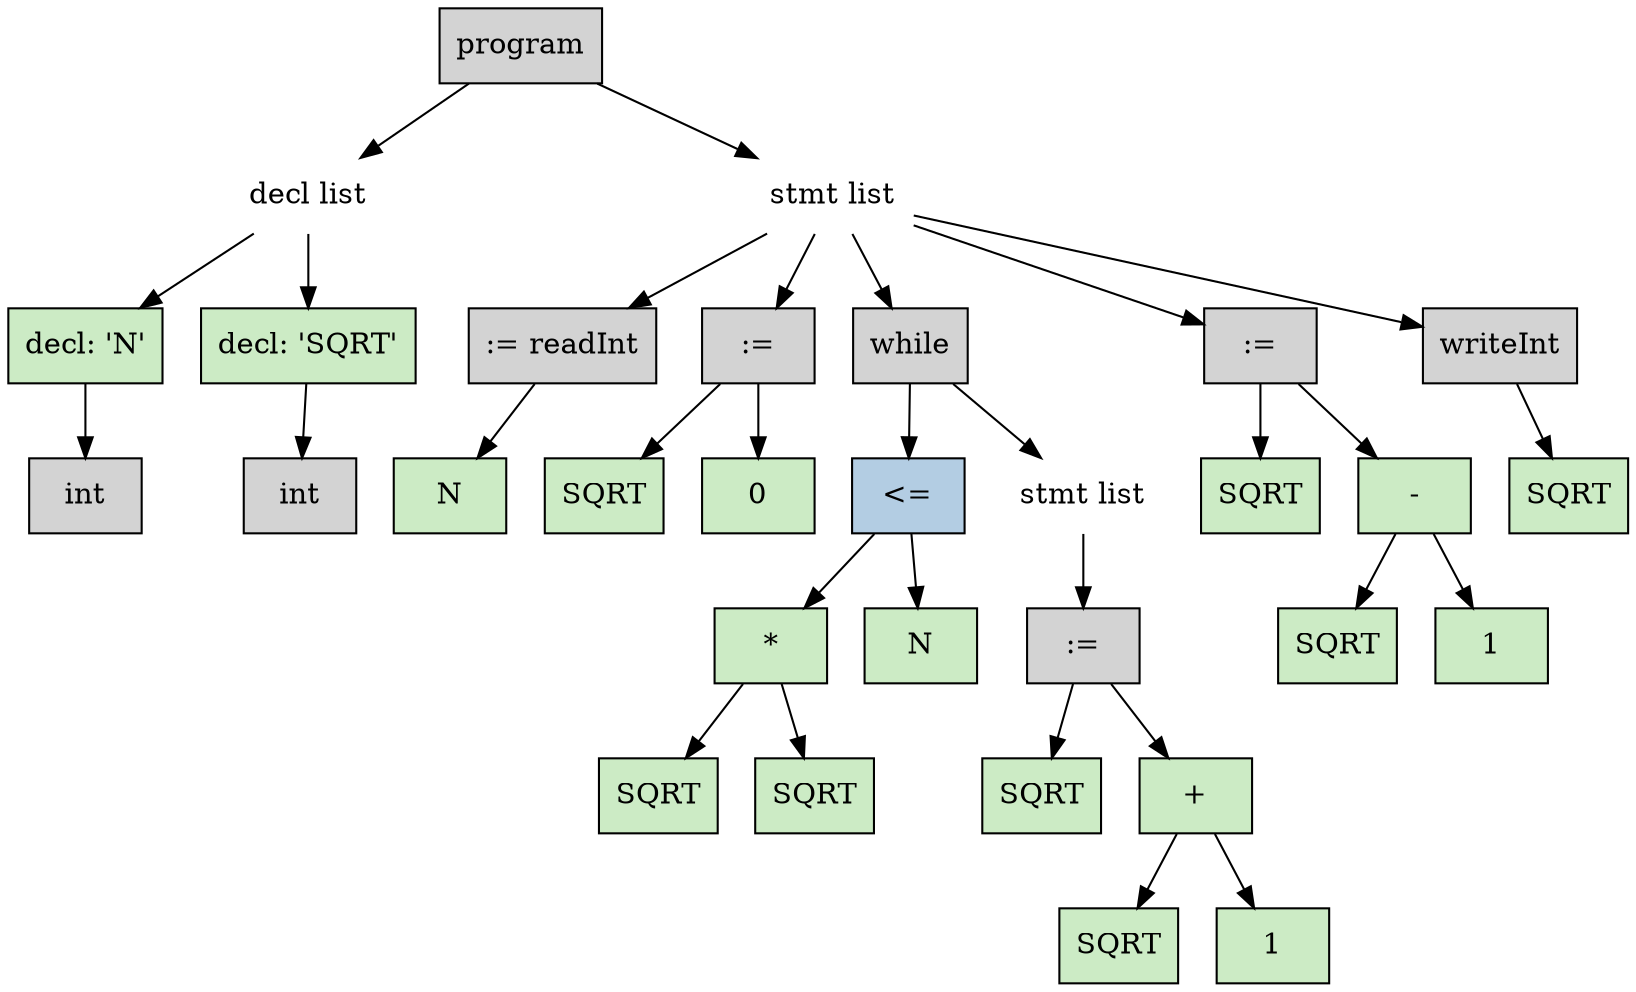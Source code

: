 digraph tl12Ast {
  ordering=out;
  node [shape = box, style = filled];
  n1 [label="program",fillcolor="/x11/lightgrey",shape=box]
  n2 [label="decl list",fillcolor="/x11/white",shape=none]
  n1 -> n2
  n3 [label="decl: 'N'",fillcolor="/pastel13/3",shape=box]
  n2 -> n3
  n4 [label="int",fillcolor="/x11/lightgrey",shape=box]
  n3 -> n4
  n5 [label="decl: 'SQRT'",fillcolor="/pastel13/3",shape=box]
  n2 -> n5
  n6 [label="int",fillcolor="/x11/lightgrey",shape=box]
  n5 -> n6
  n7 [label="stmt list",fillcolor="/x11/white",shape=none]
  n1 -> n7
  n8 [label=":= readInt",fillcolor="/x11/lightgrey",shape=box]
  n7 -> n8
  n9 [label="N",fillcolor="/pastel13/3",shape=box]
  n8 -> n9
  n10 [label=":=",fillcolor="/x11/lightgrey",shape=box]
  n7 -> n10
  n11 [label="SQRT",fillcolor="/pastel13/3",shape=box]
  n10 -> n11
  n12 [label="0",fillcolor="/pastel13/3",shape=box]
  n10 -> n12
  n13 [label="while",fillcolor="/x11/lightgrey",shape=box]
  n7 -> n13
  n14 [label="<=",fillcolor="/pastel13/2",shape=box]
  n13 -> n14
  n15 [label="*",fillcolor="/pastel13/3",shape=box]
  n14 -> n15
  n16 [label="SQRT",fillcolor="/pastel13/3",shape=box]
  n15 -> n16
  n17 [label="SQRT",fillcolor="/pastel13/3",shape=box]
  n15 -> n17
  n18 [label="N",fillcolor="/pastel13/3",shape=box]
  n14 -> n18
  n19 [label="stmt list",fillcolor="/x11/white",shape=none]
  n13 -> n19
  n20 [label=":=",fillcolor="/x11/lightgrey",shape=box]
  n19 -> n20
  n21 [label="SQRT",fillcolor="/pastel13/3",shape=box]
  n20 -> n21
  n22 [label="+",fillcolor="/pastel13/3",shape=box]
  n20 -> n22
  n23 [label="SQRT",fillcolor="/pastel13/3",shape=box]
  n22 -> n23
  n24 [label="1",fillcolor="/pastel13/3",shape=box]
  n22 -> n24
  n25 [label=":=",fillcolor="/x11/lightgrey",shape=box]
  n7 -> n25
  n26 [label="SQRT",fillcolor="/pastel13/3",shape=box]
  n25 -> n26
  n27 [label="-",fillcolor="/pastel13/3",shape=box]
  n25 -> n27
  n28 [label="SQRT",fillcolor="/pastel13/3",shape=box]
  n27 -> n28
  n29 [label="1",fillcolor="/pastel13/3",shape=box]
  n27 -> n29
  n30 [label="writeInt",fillcolor="/x11/lightgrey",shape=box]
  n7 -> n30
  n31 [label="SQRT",fillcolor="/pastel13/3",shape=box]
  n30 -> n31
}
